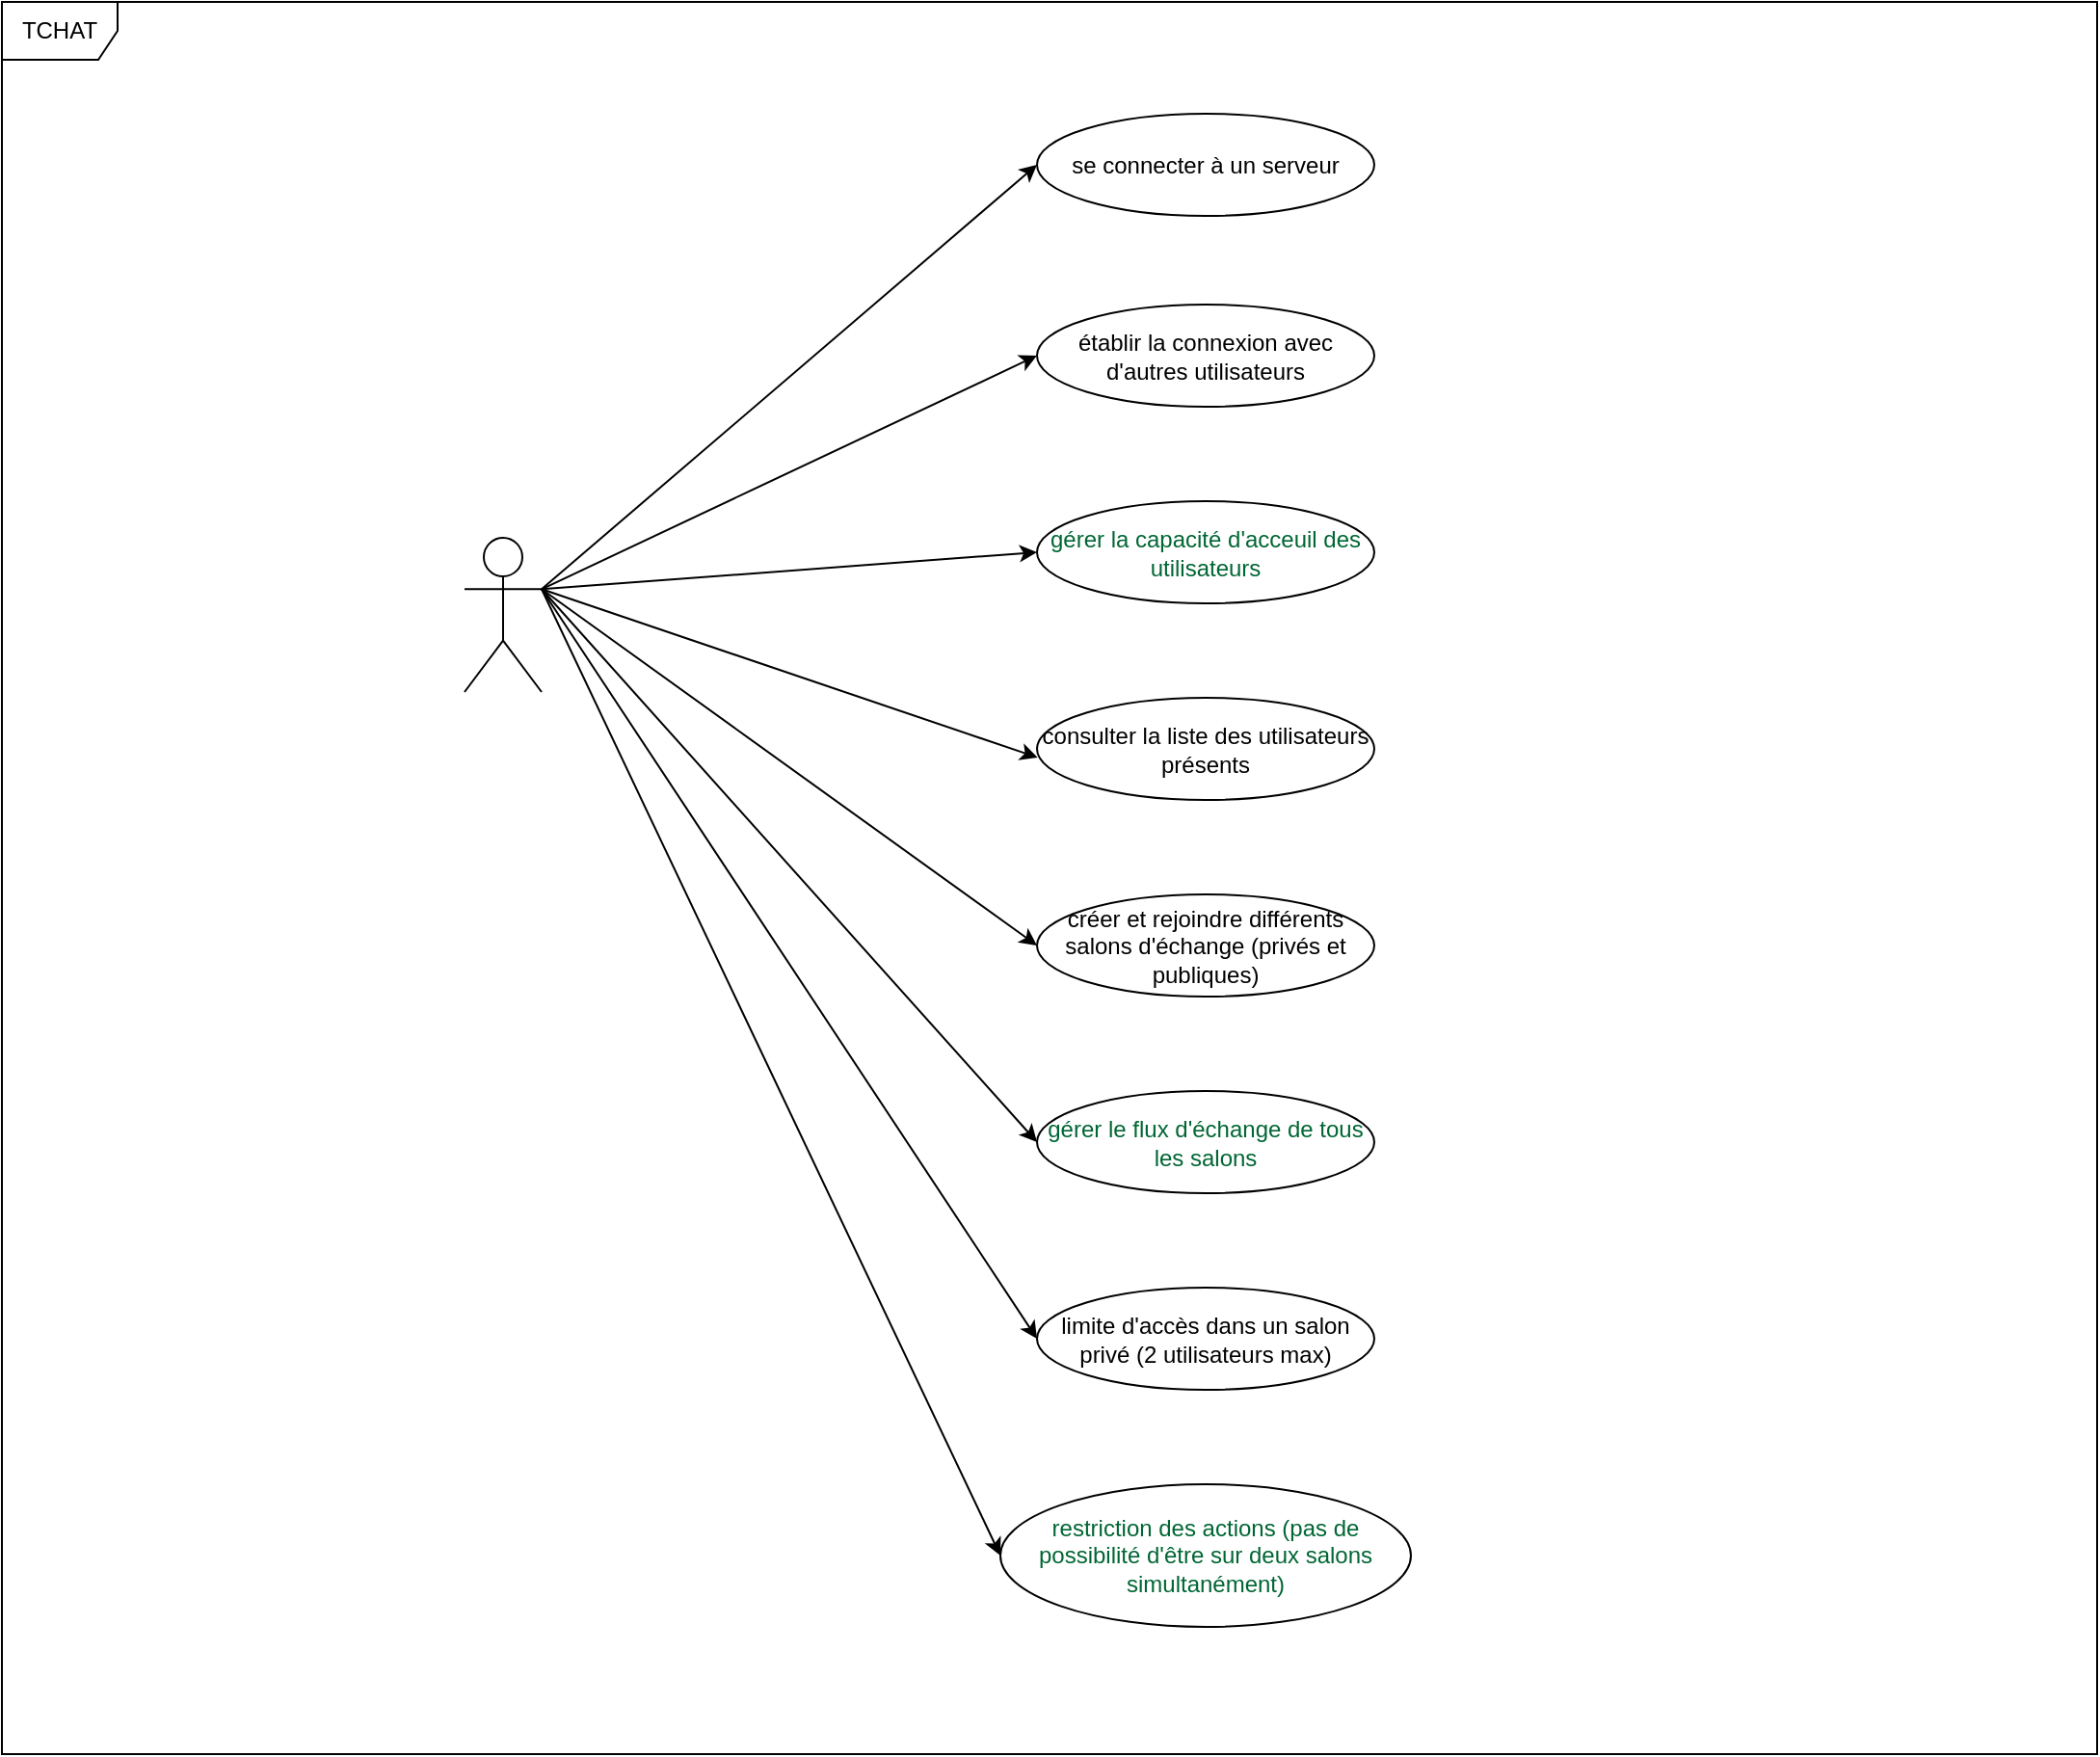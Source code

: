 <mxfile version="26.0.9">
  <diagram name="Page-1" id="fpCRJre34QF4ECZneuB8">
    <mxGraphModel dx="2261" dy="989" grid="0" gridSize="10" guides="1" tooltips="1" connect="1" arrows="1" fold="1" page="1" pageScale="1" pageWidth="827" pageHeight="1169" math="0" shadow="0">
      <root>
        <mxCell id="0" />
        <mxCell id="1" parent="0" />
        <mxCell id="XL5R96gYOWmhvDkPeT_q-116" style="rounded=0;orthogonalLoop=1;jettySize=auto;html=1;exitX=1;exitY=0.333;exitDx=0;exitDy=0;exitPerimeter=0;entryX=0;entryY=0.5;entryDx=0;entryDy=0;" edge="1" parent="1" source="XL5R96gYOWmhvDkPeT_q-104" target="XL5R96gYOWmhvDkPeT_q-109">
          <mxGeometry relative="1" as="geometry" />
        </mxCell>
        <mxCell id="XL5R96gYOWmhvDkPeT_q-120" style="rounded=0;orthogonalLoop=1;jettySize=auto;html=1;exitX=1;exitY=0.333;exitDx=0;exitDy=0;exitPerimeter=0;entryX=0;entryY=0.5;entryDx=0;entryDy=0;" edge="1" parent="1" source="XL5R96gYOWmhvDkPeT_q-104" target="XL5R96gYOWmhvDkPeT_q-106">
          <mxGeometry relative="1" as="geometry" />
        </mxCell>
        <mxCell id="XL5R96gYOWmhvDkPeT_q-121" style="rounded=0;orthogonalLoop=1;jettySize=auto;html=1;exitX=1;exitY=0.333;exitDx=0;exitDy=0;exitPerimeter=0;entryX=0;entryY=0.5;entryDx=0;entryDy=0;" edge="1" parent="1" source="XL5R96gYOWmhvDkPeT_q-104" target="XL5R96gYOWmhvDkPeT_q-110">
          <mxGeometry relative="1" as="geometry" />
        </mxCell>
        <mxCell id="XL5R96gYOWmhvDkPeT_q-126" style="rounded=0;orthogonalLoop=1;jettySize=auto;html=1;exitX=1;exitY=0.333;exitDx=0;exitDy=0;exitPerimeter=0;entryX=0;entryY=0.5;entryDx=0;entryDy=0;" edge="1" parent="1" source="XL5R96gYOWmhvDkPeT_q-104" target="XL5R96gYOWmhvDkPeT_q-111">
          <mxGeometry relative="1" as="geometry" />
        </mxCell>
        <mxCell id="XL5R96gYOWmhvDkPeT_q-129" style="rounded=0;orthogonalLoop=1;jettySize=auto;html=1;exitX=1;exitY=0.333;exitDx=0;exitDy=0;exitPerimeter=0;entryX=0;entryY=0.5;entryDx=0;entryDy=0;" edge="1" parent="1" source="XL5R96gYOWmhvDkPeT_q-104" target="XL5R96gYOWmhvDkPeT_q-127">
          <mxGeometry relative="1" as="geometry" />
        </mxCell>
        <mxCell id="XL5R96gYOWmhvDkPeT_q-130" style="rounded=0;orthogonalLoop=1;jettySize=auto;html=1;exitX=1;exitY=0.333;exitDx=0;exitDy=0;exitPerimeter=0;entryX=0;entryY=0.5;entryDx=0;entryDy=0;" edge="1" parent="1" source="XL5R96gYOWmhvDkPeT_q-104" target="XL5R96gYOWmhvDkPeT_q-128">
          <mxGeometry relative="1" as="geometry" />
        </mxCell>
        <mxCell id="XL5R96gYOWmhvDkPeT_q-132" style="rounded=0;orthogonalLoop=1;jettySize=auto;html=1;exitX=1;exitY=0.333;exitDx=0;exitDy=0;exitPerimeter=0;entryX=0;entryY=0.5;entryDx=0;entryDy=0;" edge="1" parent="1" source="XL5R96gYOWmhvDkPeT_q-104" target="XL5R96gYOWmhvDkPeT_q-131">
          <mxGeometry relative="1" as="geometry" />
        </mxCell>
        <mxCell id="XL5R96gYOWmhvDkPeT_q-104" value="" style="shape=umlActor;verticalLabelPosition=bottom;verticalAlign=top;html=1;outlineConnect=0;" vertex="1" parent="1">
          <mxGeometry x="168" y="534" width="40" height="80" as="geometry" />
        </mxCell>
        <mxCell id="XL5R96gYOWmhvDkPeT_q-105" value="TCHAT" style="shape=umlFrame;whiteSpace=wrap;html=1;pointerEvents=0;" vertex="1" parent="1">
          <mxGeometry x="-72" y="256" width="1087" height="909" as="geometry" />
        </mxCell>
        <mxCell id="XL5R96gYOWmhvDkPeT_q-106" value="se connecter à un serveur" style="ellipse;whiteSpace=wrap;html=1;" vertex="1" parent="1">
          <mxGeometry x="465" y="314" width="175" height="53" as="geometry" />
        </mxCell>
        <mxCell id="XL5R96gYOWmhvDkPeT_q-109" value="établir la connexion avec d&#39;autres utilisateurs" style="ellipse;whiteSpace=wrap;html=1;" vertex="1" parent="1">
          <mxGeometry x="465" y="413" width="175" height="53" as="geometry" />
        </mxCell>
        <mxCell id="XL5R96gYOWmhvDkPeT_q-110" value="&lt;font style=&quot;color: rgb(0, 102, 51);&quot;&gt;gérer la capacité d&#39;acceuil des utilisateurs&lt;/font&gt;" style="ellipse;whiteSpace=wrap;html=1;" vertex="1" parent="1">
          <mxGeometry x="465" y="515" width="175" height="53" as="geometry" />
        </mxCell>
        <mxCell id="XL5R96gYOWmhvDkPeT_q-111" value="créer et rejoindre différents salons d&#39;échange (privés et publiques)" style="ellipse;whiteSpace=wrap;html=1;" vertex="1" parent="1">
          <mxGeometry x="465" y="719" width="175" height="53" as="geometry" />
        </mxCell>
        <mxCell id="XL5R96gYOWmhvDkPeT_q-124" value="consulter la liste des utilisateurs présents" style="ellipse;whiteSpace=wrap;html=1;" vertex="1" parent="1">
          <mxGeometry x="465" y="617" width="175" height="53" as="geometry" />
        </mxCell>
        <mxCell id="XL5R96gYOWmhvDkPeT_q-125" style="rounded=0;orthogonalLoop=1;jettySize=auto;html=1;exitX=1;exitY=0.333;exitDx=0;exitDy=0;exitPerimeter=0;entryX=0.002;entryY=0.585;entryDx=0;entryDy=0;entryPerimeter=0;" edge="1" parent="1" source="XL5R96gYOWmhvDkPeT_q-104" target="XL5R96gYOWmhvDkPeT_q-124">
          <mxGeometry relative="1" as="geometry" />
        </mxCell>
        <mxCell id="XL5R96gYOWmhvDkPeT_q-127" value="&lt;font style=&quot;color: rgb(0, 102, 51);&quot;&gt;gérer le flux d&#39;échange de tous les salons&lt;/font&gt;" style="ellipse;whiteSpace=wrap;html=1;" vertex="1" parent="1">
          <mxGeometry x="465" y="821" width="175" height="53" as="geometry" />
        </mxCell>
        <mxCell id="XL5R96gYOWmhvDkPeT_q-128" value="limite d&#39;accès dans un salon privé (2 utilisateurs max)" style="ellipse;whiteSpace=wrap;html=1;" vertex="1" parent="1">
          <mxGeometry x="465" y="923" width="175" height="53" as="geometry" />
        </mxCell>
        <mxCell id="XL5R96gYOWmhvDkPeT_q-131" value="&lt;font style=&quot;color: rgb(0, 102, 51);&quot;&gt;restriction des actions (pas de possibilité d&#39;être sur deux salons simultanément)&lt;/font&gt;" style="ellipse;whiteSpace=wrap;html=1;" vertex="1" parent="1">
          <mxGeometry x="446" y="1025" width="213" height="74" as="geometry" />
        </mxCell>
      </root>
    </mxGraphModel>
  </diagram>
</mxfile>
